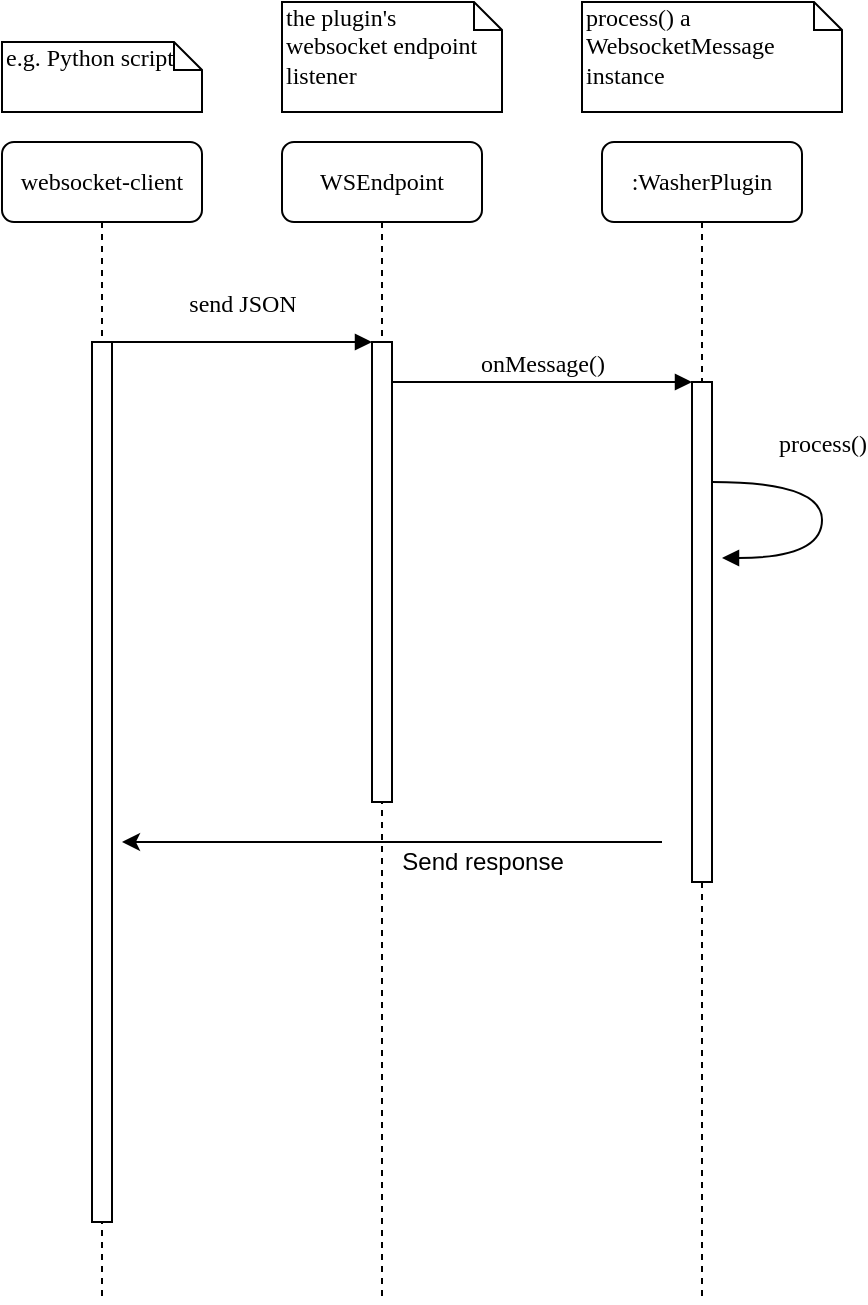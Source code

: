 <mxfile type="github" version="10.6.7"><diagram id="13e1069c-82ec-6db2-03f1-153e76fe0fe0" name="Page-1"><mxGraphModel grid="1" shadow="0" math="0" background="#ffffff" pageHeight="850" pageWidth="1100" pageScale="1" page="1" fold="1" arrows="1" connect="1" tooltips="1" guides="1" gridSize="10" dy="626" dx="842"><root><mxCell id="0"/><mxCell id="1" parent="0"/><mxCell id="7baba1c4bc27f4b0-2" value="WSEndpoint&lt;br&gt;" parent="1" vertex="1" style="shape=umlLifeline;perimeter=lifelinePerimeter;whiteSpace=wrap;html=1;container=1;collapsible=0;recursiveResize=0;outlineConnect=0;rounded=1;shadow=0;comic=0;labelBackgroundColor=none;strokeColor=#000000;strokeWidth=1;fillColor=#FFFFFF;fontFamily=Verdana;fontSize=12;fontColor=#000000;align=center;"><mxGeometry as="geometry" height="580" width="100" y="80" x="240"/></mxCell><mxCell id="7baba1c4bc27f4b0-10" value="" parent="7baba1c4bc27f4b0-2" vertex="1" style="html=1;points=[];perimeter=orthogonalPerimeter;rounded=0;shadow=0;comic=0;labelBackgroundColor=none;strokeColor=#000000;strokeWidth=1;fillColor=#FFFFFF;fontFamily=Verdana;fontSize=12;fontColor=#000000;align=center;"><mxGeometry as="geometry" height="230" width="10" y="100" x="45"/></mxCell><mxCell id="7baba1c4bc27f4b0-3" value=":WasherPlugin&lt;br&gt;" parent="1" vertex="1" style="shape=umlLifeline;perimeter=lifelinePerimeter;whiteSpace=wrap;html=1;container=1;collapsible=0;recursiveResize=0;outlineConnect=0;rounded=1;shadow=0;comic=0;labelBackgroundColor=none;strokeColor=#000000;strokeWidth=1;fillColor=#FFFFFF;fontFamily=Verdana;fontSize=12;fontColor=#000000;align=center;"><mxGeometry as="geometry" height="580" width="100" y="80" x="400"/></mxCell><mxCell id="7baba1c4bc27f4b0-13" value="" parent="7baba1c4bc27f4b0-3" vertex="1" style="html=1;points=[];perimeter=orthogonalPerimeter;rounded=0;shadow=0;comic=0;labelBackgroundColor=none;strokeColor=#000000;strokeWidth=1;fillColor=#FFFFFF;fontFamily=Verdana;fontSize=12;fontColor=#000000;align=center;"><mxGeometry as="geometry" height="250" width="10" y="120" x="45"/></mxCell><mxCell id="7baba1c4bc27f4b0-8" value="websocket-client&lt;br&gt;" parent="1" vertex="1" style="shape=umlLifeline;perimeter=lifelinePerimeter;whiteSpace=wrap;html=1;container=1;collapsible=0;recursiveResize=0;outlineConnect=0;rounded=1;shadow=0;comic=0;labelBackgroundColor=none;strokeColor=#000000;strokeWidth=1;fillColor=#FFFFFF;fontFamily=Verdana;fontSize=12;fontColor=#000000;align=center;"><mxGeometry as="geometry" height="580" width="100" y="80" x="100"/></mxCell><mxCell id="7baba1c4bc27f4b0-9" value="" parent="7baba1c4bc27f4b0-8" vertex="1" style="html=1;points=[];perimeter=orthogonalPerimeter;rounded=0;shadow=0;comic=0;labelBackgroundColor=none;strokeColor=#000000;strokeWidth=1;fillColor=#FFFFFF;fontFamily=Verdana;fontSize=12;fontColor=#000000;align=center;"><mxGeometry as="geometry" height="440" width="10" y="100" x="45"/></mxCell><mxCell id="7baba1c4bc27f4b0-11" value="send JSON&lt;br&gt;" parent="1" style="html=1;verticalAlign=bottom;endArrow=block;entryX=0;entryY=0;labelBackgroundColor=none;fontFamily=Verdana;fontSize=12;edgeStyle=elbowEdgeStyle;elbow=vertical;" edge="1" target="7baba1c4bc27f4b0-10" source="7baba1c4bc27f4b0-9"><mxGeometry as="geometry" y="10" relative="1"><mxPoint as="sourcePoint" y="190" x="220"/><mxPoint as="offset"/></mxGeometry></mxCell><mxCell id="7baba1c4bc27f4b0-14" value="onMessage()&lt;br&gt;" parent="1" style="html=1;verticalAlign=bottom;endArrow=block;entryX=0;entryY=0;labelBackgroundColor=none;fontFamily=Verdana;fontSize=12;edgeStyle=elbowEdgeStyle;elbow=vertical;" edge="1" target="7baba1c4bc27f4b0-13" source="7baba1c4bc27f4b0-10"><mxGeometry as="geometry" relative="1"><mxPoint as="sourcePoint" y="200" x="370"/></mxGeometry></mxCell><mxCell id="7baba1c4bc27f4b0-40" value="e.g. Python script&lt;br&gt;" parent="1" vertex="1" style="shape=note;whiteSpace=wrap;html=1;size=14;verticalAlign=top;align=left;spacingTop=-6;rounded=0;shadow=0;comic=0;labelBackgroundColor=none;strokeColor=#000000;strokeWidth=1;fillColor=#FFFFFF;fontFamily=Verdana;fontSize=12;fontColor=#000000;"><mxGeometry as="geometry" height="35" width="100" y="30" x="100"/></mxCell><mxCell id="7baba1c4bc27f4b0-41" value="the plugin's websocket endpoint listener&lt;br&gt;" parent="1" vertex="1" style="shape=note;whiteSpace=wrap;html=1;size=14;verticalAlign=top;align=left;spacingTop=-6;rounded=0;shadow=0;comic=0;labelBackgroundColor=none;strokeColor=#000000;strokeWidth=1;fillColor=#FFFFFF;fontFamily=Verdana;fontSize=12;fontColor=#000000;"><mxGeometry as="geometry" height="55" width="110" y="10" x="240"/></mxCell><mxCell id="7baba1c4bc27f4b0-42" value="process() a WebsocketMessage instance&lt;br&gt;" parent="1" vertex="1" style="shape=note;whiteSpace=wrap;html=1;size=14;verticalAlign=top;align=left;spacingTop=-6;rounded=0;shadow=0;comic=0;labelBackgroundColor=none;strokeColor=#000000;strokeWidth=1;fillColor=#FFFFFF;fontFamily=Verdana;fontSize=12;fontColor=#000000;"><mxGeometry as="geometry" height="55" width="130" y="10" x="390"/></mxCell><mxCell id="q4dTbiXEayn9CAd37_Gj-2" value="process()&lt;br&gt;" parent="1" style="html=1;verticalAlign=bottom;endArrow=block;labelBackgroundColor=none;fontFamily=Verdana;fontSize=12;elbow=vertical;edgeStyle=orthogonalEdgeStyle;curved=1;entryX=1;entryY=0.286;entryPerimeter=0;exitX=1.038;exitY=0.345;exitPerimeter=0;" edge="1"><mxGeometry as="geometry" y="10" x="-0.231" relative="1"><mxPoint as="sourcePoint" y="250" x="455"/><mxPoint as="targetPoint" y="288" x="460"/><Array as="points"><mxPoint y="250" x="510"/><mxPoint y="288" x="510"/></Array><mxPoint as="offset" y="-10" x="-10"/></mxGeometry></mxCell><mxCell id="q4dTbiXEayn9CAd37_Gj-3" value="" parent="1" style="endArrow=classic;html=1;" edge="1"><mxGeometry as="geometry" height="50" width="50" relative="1"><mxPoint as="sourcePoint" y="430" x="430"/><mxPoint as="targetPoint" y="430" x="160"/></mxGeometry></mxCell><mxCell id="q4dTbiXEayn9CAd37_Gj-4" value="Send response&lt;br&gt;" parent="q4dTbiXEayn9CAd37_Gj-3" vertex="1" style="text;html=1;resizable=0;points=[];align=center;verticalAlign=middle;labelBackgroundColor=#ffffff;" connectable="0"><mxGeometry as="geometry" y="5" x="-0.333" relative="1"><mxPoint as="offset" y="5"/></mxGeometry></mxCell></root></mxGraphModel></diagram></mxfile>